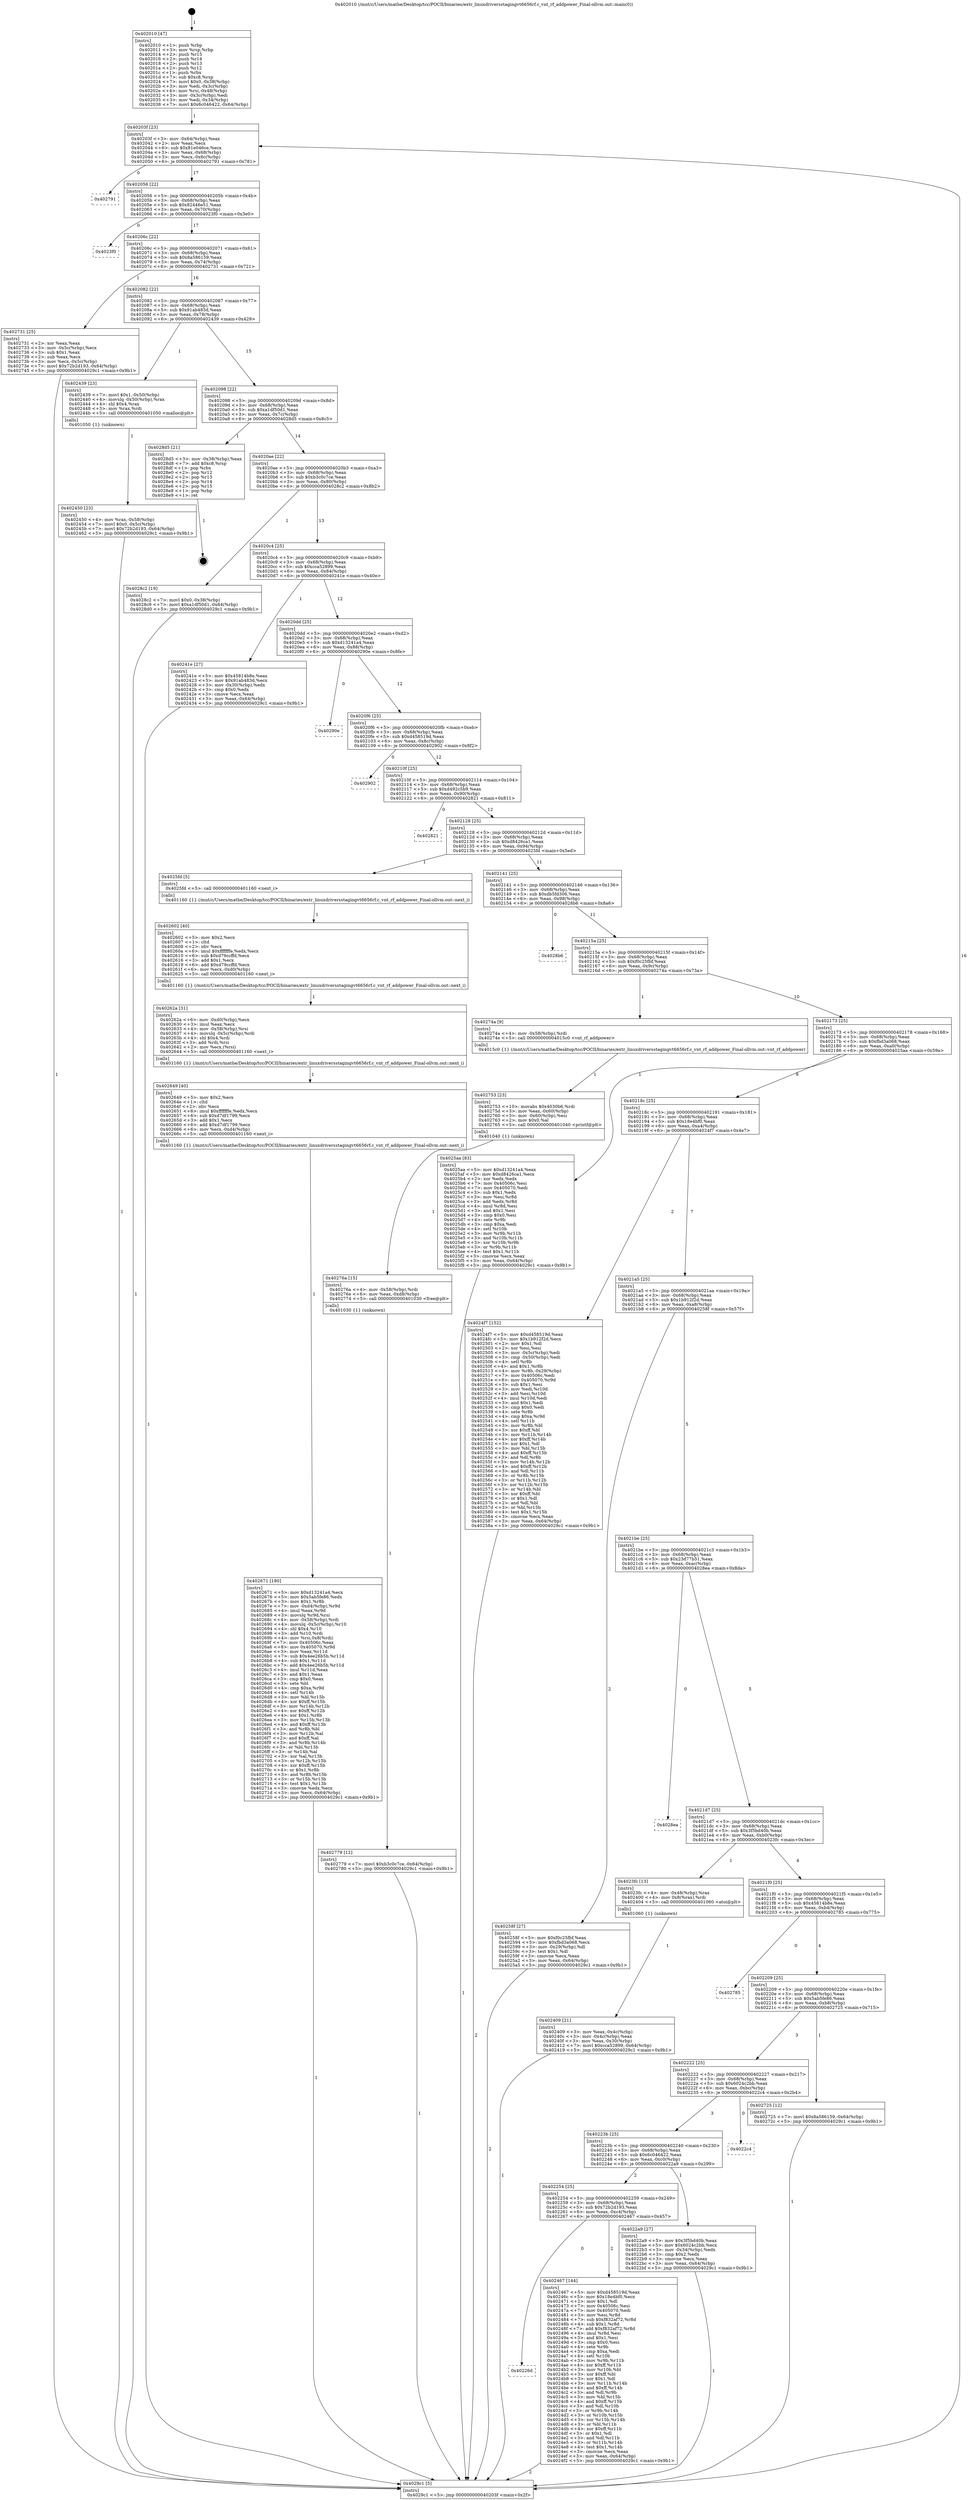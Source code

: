 digraph "0x402010" {
  label = "0x402010 (/mnt/c/Users/mathe/Desktop/tcc/POCII/binaries/extr_linuxdriversstagingvt6656rf.c_vnt_rf_addpower_Final-ollvm.out::main(0))"
  labelloc = "t"
  node[shape=record]

  Entry [label="",width=0.3,height=0.3,shape=circle,fillcolor=black,style=filled]
  "0x40203f" [label="{
     0x40203f [23]\l
     | [instrs]\l
     &nbsp;&nbsp;0x40203f \<+3\>: mov -0x64(%rbp),%eax\l
     &nbsp;&nbsp;0x402042 \<+2\>: mov %eax,%ecx\l
     &nbsp;&nbsp;0x402044 \<+6\>: sub $0x81e046ce,%ecx\l
     &nbsp;&nbsp;0x40204a \<+3\>: mov %eax,-0x68(%rbp)\l
     &nbsp;&nbsp;0x40204d \<+3\>: mov %ecx,-0x6c(%rbp)\l
     &nbsp;&nbsp;0x402050 \<+6\>: je 0000000000402791 \<main+0x781\>\l
  }"]
  "0x402791" [label="{
     0x402791\l
  }", style=dashed]
  "0x402056" [label="{
     0x402056 [22]\l
     | [instrs]\l
     &nbsp;&nbsp;0x402056 \<+5\>: jmp 000000000040205b \<main+0x4b\>\l
     &nbsp;&nbsp;0x40205b \<+3\>: mov -0x68(%rbp),%eax\l
     &nbsp;&nbsp;0x40205e \<+5\>: sub $0x82446e51,%eax\l
     &nbsp;&nbsp;0x402063 \<+3\>: mov %eax,-0x70(%rbp)\l
     &nbsp;&nbsp;0x402066 \<+6\>: je 00000000004023f0 \<main+0x3e0\>\l
  }"]
  Exit [label="",width=0.3,height=0.3,shape=circle,fillcolor=black,style=filled,peripheries=2]
  "0x4023f0" [label="{
     0x4023f0\l
  }", style=dashed]
  "0x40206c" [label="{
     0x40206c [22]\l
     | [instrs]\l
     &nbsp;&nbsp;0x40206c \<+5\>: jmp 0000000000402071 \<main+0x61\>\l
     &nbsp;&nbsp;0x402071 \<+3\>: mov -0x68(%rbp),%eax\l
     &nbsp;&nbsp;0x402074 \<+5\>: sub $0x8a586159,%eax\l
     &nbsp;&nbsp;0x402079 \<+3\>: mov %eax,-0x74(%rbp)\l
     &nbsp;&nbsp;0x40207c \<+6\>: je 0000000000402731 \<main+0x721\>\l
  }"]
  "0x402779" [label="{
     0x402779 [12]\l
     | [instrs]\l
     &nbsp;&nbsp;0x402779 \<+7\>: movl $0xb3c0c7ce,-0x64(%rbp)\l
     &nbsp;&nbsp;0x402780 \<+5\>: jmp 00000000004029c1 \<main+0x9b1\>\l
  }"]
  "0x402731" [label="{
     0x402731 [25]\l
     | [instrs]\l
     &nbsp;&nbsp;0x402731 \<+2\>: xor %eax,%eax\l
     &nbsp;&nbsp;0x402733 \<+3\>: mov -0x5c(%rbp),%ecx\l
     &nbsp;&nbsp;0x402736 \<+3\>: sub $0x1,%eax\l
     &nbsp;&nbsp;0x402739 \<+2\>: sub %eax,%ecx\l
     &nbsp;&nbsp;0x40273b \<+3\>: mov %ecx,-0x5c(%rbp)\l
     &nbsp;&nbsp;0x40273e \<+7\>: movl $0x72b2d193,-0x64(%rbp)\l
     &nbsp;&nbsp;0x402745 \<+5\>: jmp 00000000004029c1 \<main+0x9b1\>\l
  }"]
  "0x402082" [label="{
     0x402082 [22]\l
     | [instrs]\l
     &nbsp;&nbsp;0x402082 \<+5\>: jmp 0000000000402087 \<main+0x77\>\l
     &nbsp;&nbsp;0x402087 \<+3\>: mov -0x68(%rbp),%eax\l
     &nbsp;&nbsp;0x40208a \<+5\>: sub $0x91ab483d,%eax\l
     &nbsp;&nbsp;0x40208f \<+3\>: mov %eax,-0x78(%rbp)\l
     &nbsp;&nbsp;0x402092 \<+6\>: je 0000000000402439 \<main+0x429\>\l
  }"]
  "0x40276a" [label="{
     0x40276a [15]\l
     | [instrs]\l
     &nbsp;&nbsp;0x40276a \<+4\>: mov -0x58(%rbp),%rdi\l
     &nbsp;&nbsp;0x40276e \<+6\>: mov %eax,-0xd8(%rbp)\l
     &nbsp;&nbsp;0x402774 \<+5\>: call 0000000000401030 \<free@plt\>\l
     | [calls]\l
     &nbsp;&nbsp;0x401030 \{1\} (unknown)\l
  }"]
  "0x402439" [label="{
     0x402439 [23]\l
     | [instrs]\l
     &nbsp;&nbsp;0x402439 \<+7\>: movl $0x1,-0x50(%rbp)\l
     &nbsp;&nbsp;0x402440 \<+4\>: movslq -0x50(%rbp),%rax\l
     &nbsp;&nbsp;0x402444 \<+4\>: shl $0x4,%rax\l
     &nbsp;&nbsp;0x402448 \<+3\>: mov %rax,%rdi\l
     &nbsp;&nbsp;0x40244b \<+5\>: call 0000000000401050 \<malloc@plt\>\l
     | [calls]\l
     &nbsp;&nbsp;0x401050 \{1\} (unknown)\l
  }"]
  "0x402098" [label="{
     0x402098 [22]\l
     | [instrs]\l
     &nbsp;&nbsp;0x402098 \<+5\>: jmp 000000000040209d \<main+0x8d\>\l
     &nbsp;&nbsp;0x40209d \<+3\>: mov -0x68(%rbp),%eax\l
     &nbsp;&nbsp;0x4020a0 \<+5\>: sub $0xa1df50d1,%eax\l
     &nbsp;&nbsp;0x4020a5 \<+3\>: mov %eax,-0x7c(%rbp)\l
     &nbsp;&nbsp;0x4020a8 \<+6\>: je 00000000004028d5 \<main+0x8c5\>\l
  }"]
  "0x402753" [label="{
     0x402753 [23]\l
     | [instrs]\l
     &nbsp;&nbsp;0x402753 \<+10\>: movabs $0x4030b6,%rdi\l
     &nbsp;&nbsp;0x40275d \<+3\>: mov %eax,-0x60(%rbp)\l
     &nbsp;&nbsp;0x402760 \<+3\>: mov -0x60(%rbp),%esi\l
     &nbsp;&nbsp;0x402763 \<+2\>: mov $0x0,%al\l
     &nbsp;&nbsp;0x402765 \<+5\>: call 0000000000401040 \<printf@plt\>\l
     | [calls]\l
     &nbsp;&nbsp;0x401040 \{1\} (unknown)\l
  }"]
  "0x4028d5" [label="{
     0x4028d5 [21]\l
     | [instrs]\l
     &nbsp;&nbsp;0x4028d5 \<+3\>: mov -0x38(%rbp),%eax\l
     &nbsp;&nbsp;0x4028d8 \<+7\>: add $0xc8,%rsp\l
     &nbsp;&nbsp;0x4028df \<+1\>: pop %rbx\l
     &nbsp;&nbsp;0x4028e0 \<+2\>: pop %r12\l
     &nbsp;&nbsp;0x4028e2 \<+2\>: pop %r13\l
     &nbsp;&nbsp;0x4028e4 \<+2\>: pop %r14\l
     &nbsp;&nbsp;0x4028e6 \<+2\>: pop %r15\l
     &nbsp;&nbsp;0x4028e8 \<+1\>: pop %rbp\l
     &nbsp;&nbsp;0x4028e9 \<+1\>: ret\l
  }"]
  "0x4020ae" [label="{
     0x4020ae [22]\l
     | [instrs]\l
     &nbsp;&nbsp;0x4020ae \<+5\>: jmp 00000000004020b3 \<main+0xa3\>\l
     &nbsp;&nbsp;0x4020b3 \<+3\>: mov -0x68(%rbp),%eax\l
     &nbsp;&nbsp;0x4020b6 \<+5\>: sub $0xb3c0c7ce,%eax\l
     &nbsp;&nbsp;0x4020bb \<+3\>: mov %eax,-0x80(%rbp)\l
     &nbsp;&nbsp;0x4020be \<+6\>: je 00000000004028c2 \<main+0x8b2\>\l
  }"]
  "0x402671" [label="{
     0x402671 [180]\l
     | [instrs]\l
     &nbsp;&nbsp;0x402671 \<+5\>: mov $0xd13241a4,%ecx\l
     &nbsp;&nbsp;0x402676 \<+5\>: mov $0x5ab5fe86,%edx\l
     &nbsp;&nbsp;0x40267b \<+3\>: mov $0x1,%r8b\l
     &nbsp;&nbsp;0x40267e \<+7\>: mov -0xd4(%rbp),%r9d\l
     &nbsp;&nbsp;0x402685 \<+4\>: imul %eax,%r9d\l
     &nbsp;&nbsp;0x402689 \<+3\>: movslq %r9d,%rsi\l
     &nbsp;&nbsp;0x40268c \<+4\>: mov -0x58(%rbp),%rdi\l
     &nbsp;&nbsp;0x402690 \<+4\>: movslq -0x5c(%rbp),%r10\l
     &nbsp;&nbsp;0x402694 \<+4\>: shl $0x4,%r10\l
     &nbsp;&nbsp;0x402698 \<+3\>: add %r10,%rdi\l
     &nbsp;&nbsp;0x40269b \<+4\>: mov %rsi,0x8(%rdi)\l
     &nbsp;&nbsp;0x40269f \<+7\>: mov 0x40506c,%eax\l
     &nbsp;&nbsp;0x4026a6 \<+8\>: mov 0x405070,%r9d\l
     &nbsp;&nbsp;0x4026ae \<+3\>: mov %eax,%r11d\l
     &nbsp;&nbsp;0x4026b1 \<+7\>: sub $0x4ee26b5b,%r11d\l
     &nbsp;&nbsp;0x4026b8 \<+4\>: sub $0x1,%r11d\l
     &nbsp;&nbsp;0x4026bc \<+7\>: add $0x4ee26b5b,%r11d\l
     &nbsp;&nbsp;0x4026c3 \<+4\>: imul %r11d,%eax\l
     &nbsp;&nbsp;0x4026c7 \<+3\>: and $0x1,%eax\l
     &nbsp;&nbsp;0x4026ca \<+3\>: cmp $0x0,%eax\l
     &nbsp;&nbsp;0x4026cd \<+3\>: sete %bl\l
     &nbsp;&nbsp;0x4026d0 \<+4\>: cmp $0xa,%r9d\l
     &nbsp;&nbsp;0x4026d4 \<+4\>: setl %r14b\l
     &nbsp;&nbsp;0x4026d8 \<+3\>: mov %bl,%r15b\l
     &nbsp;&nbsp;0x4026db \<+4\>: xor $0xff,%r15b\l
     &nbsp;&nbsp;0x4026df \<+3\>: mov %r14b,%r12b\l
     &nbsp;&nbsp;0x4026e2 \<+4\>: xor $0xff,%r12b\l
     &nbsp;&nbsp;0x4026e6 \<+4\>: xor $0x1,%r8b\l
     &nbsp;&nbsp;0x4026ea \<+3\>: mov %r15b,%r13b\l
     &nbsp;&nbsp;0x4026ed \<+4\>: and $0xff,%r13b\l
     &nbsp;&nbsp;0x4026f1 \<+3\>: and %r8b,%bl\l
     &nbsp;&nbsp;0x4026f4 \<+3\>: mov %r12b,%al\l
     &nbsp;&nbsp;0x4026f7 \<+2\>: and $0xff,%al\l
     &nbsp;&nbsp;0x4026f9 \<+3\>: and %r8b,%r14b\l
     &nbsp;&nbsp;0x4026fc \<+3\>: or %bl,%r13b\l
     &nbsp;&nbsp;0x4026ff \<+3\>: or %r14b,%al\l
     &nbsp;&nbsp;0x402702 \<+3\>: xor %al,%r13b\l
     &nbsp;&nbsp;0x402705 \<+3\>: or %r12b,%r15b\l
     &nbsp;&nbsp;0x402708 \<+4\>: xor $0xff,%r15b\l
     &nbsp;&nbsp;0x40270c \<+4\>: or $0x1,%r8b\l
     &nbsp;&nbsp;0x402710 \<+3\>: and %r8b,%r15b\l
     &nbsp;&nbsp;0x402713 \<+3\>: or %r15b,%r13b\l
     &nbsp;&nbsp;0x402716 \<+4\>: test $0x1,%r13b\l
     &nbsp;&nbsp;0x40271a \<+3\>: cmovne %edx,%ecx\l
     &nbsp;&nbsp;0x40271d \<+3\>: mov %ecx,-0x64(%rbp)\l
     &nbsp;&nbsp;0x402720 \<+5\>: jmp 00000000004029c1 \<main+0x9b1\>\l
  }"]
  "0x4028c2" [label="{
     0x4028c2 [19]\l
     | [instrs]\l
     &nbsp;&nbsp;0x4028c2 \<+7\>: movl $0x0,-0x38(%rbp)\l
     &nbsp;&nbsp;0x4028c9 \<+7\>: movl $0xa1df50d1,-0x64(%rbp)\l
     &nbsp;&nbsp;0x4028d0 \<+5\>: jmp 00000000004029c1 \<main+0x9b1\>\l
  }"]
  "0x4020c4" [label="{
     0x4020c4 [25]\l
     | [instrs]\l
     &nbsp;&nbsp;0x4020c4 \<+5\>: jmp 00000000004020c9 \<main+0xb9\>\l
     &nbsp;&nbsp;0x4020c9 \<+3\>: mov -0x68(%rbp),%eax\l
     &nbsp;&nbsp;0x4020cc \<+5\>: sub $0xcca52899,%eax\l
     &nbsp;&nbsp;0x4020d1 \<+6\>: mov %eax,-0x84(%rbp)\l
     &nbsp;&nbsp;0x4020d7 \<+6\>: je 000000000040241e \<main+0x40e\>\l
  }"]
  "0x402649" [label="{
     0x402649 [40]\l
     | [instrs]\l
     &nbsp;&nbsp;0x402649 \<+5\>: mov $0x2,%ecx\l
     &nbsp;&nbsp;0x40264e \<+1\>: cltd\l
     &nbsp;&nbsp;0x40264f \<+2\>: idiv %ecx\l
     &nbsp;&nbsp;0x402651 \<+6\>: imul $0xfffffffe,%edx,%ecx\l
     &nbsp;&nbsp;0x402657 \<+6\>: sub $0xd7df1799,%ecx\l
     &nbsp;&nbsp;0x40265d \<+3\>: add $0x1,%ecx\l
     &nbsp;&nbsp;0x402660 \<+6\>: add $0xd7df1799,%ecx\l
     &nbsp;&nbsp;0x402666 \<+6\>: mov %ecx,-0xd4(%rbp)\l
     &nbsp;&nbsp;0x40266c \<+5\>: call 0000000000401160 \<next_i\>\l
     | [calls]\l
     &nbsp;&nbsp;0x401160 \{1\} (/mnt/c/Users/mathe/Desktop/tcc/POCII/binaries/extr_linuxdriversstagingvt6656rf.c_vnt_rf_addpower_Final-ollvm.out::next_i)\l
  }"]
  "0x40241e" [label="{
     0x40241e [27]\l
     | [instrs]\l
     &nbsp;&nbsp;0x40241e \<+5\>: mov $0x45814b8e,%eax\l
     &nbsp;&nbsp;0x402423 \<+5\>: mov $0x91ab483d,%ecx\l
     &nbsp;&nbsp;0x402428 \<+3\>: mov -0x30(%rbp),%edx\l
     &nbsp;&nbsp;0x40242b \<+3\>: cmp $0x0,%edx\l
     &nbsp;&nbsp;0x40242e \<+3\>: cmove %ecx,%eax\l
     &nbsp;&nbsp;0x402431 \<+3\>: mov %eax,-0x64(%rbp)\l
     &nbsp;&nbsp;0x402434 \<+5\>: jmp 00000000004029c1 \<main+0x9b1\>\l
  }"]
  "0x4020dd" [label="{
     0x4020dd [25]\l
     | [instrs]\l
     &nbsp;&nbsp;0x4020dd \<+5\>: jmp 00000000004020e2 \<main+0xd2\>\l
     &nbsp;&nbsp;0x4020e2 \<+3\>: mov -0x68(%rbp),%eax\l
     &nbsp;&nbsp;0x4020e5 \<+5\>: sub $0xd13241a4,%eax\l
     &nbsp;&nbsp;0x4020ea \<+6\>: mov %eax,-0x88(%rbp)\l
     &nbsp;&nbsp;0x4020f0 \<+6\>: je 000000000040290e \<main+0x8fe\>\l
  }"]
  "0x40262a" [label="{
     0x40262a [31]\l
     | [instrs]\l
     &nbsp;&nbsp;0x40262a \<+6\>: mov -0xd0(%rbp),%ecx\l
     &nbsp;&nbsp;0x402630 \<+3\>: imul %eax,%ecx\l
     &nbsp;&nbsp;0x402633 \<+4\>: mov -0x58(%rbp),%rsi\l
     &nbsp;&nbsp;0x402637 \<+4\>: movslq -0x5c(%rbp),%rdi\l
     &nbsp;&nbsp;0x40263b \<+4\>: shl $0x4,%rdi\l
     &nbsp;&nbsp;0x40263f \<+3\>: add %rdi,%rsi\l
     &nbsp;&nbsp;0x402642 \<+2\>: mov %ecx,(%rsi)\l
     &nbsp;&nbsp;0x402644 \<+5\>: call 0000000000401160 \<next_i\>\l
     | [calls]\l
     &nbsp;&nbsp;0x401160 \{1\} (/mnt/c/Users/mathe/Desktop/tcc/POCII/binaries/extr_linuxdriversstagingvt6656rf.c_vnt_rf_addpower_Final-ollvm.out::next_i)\l
  }"]
  "0x40290e" [label="{
     0x40290e\l
  }", style=dashed]
  "0x4020f6" [label="{
     0x4020f6 [25]\l
     | [instrs]\l
     &nbsp;&nbsp;0x4020f6 \<+5\>: jmp 00000000004020fb \<main+0xeb\>\l
     &nbsp;&nbsp;0x4020fb \<+3\>: mov -0x68(%rbp),%eax\l
     &nbsp;&nbsp;0x4020fe \<+5\>: sub $0xd458519d,%eax\l
     &nbsp;&nbsp;0x402103 \<+6\>: mov %eax,-0x8c(%rbp)\l
     &nbsp;&nbsp;0x402109 \<+6\>: je 0000000000402902 \<main+0x8f2\>\l
  }"]
  "0x402602" [label="{
     0x402602 [40]\l
     | [instrs]\l
     &nbsp;&nbsp;0x402602 \<+5\>: mov $0x2,%ecx\l
     &nbsp;&nbsp;0x402607 \<+1\>: cltd\l
     &nbsp;&nbsp;0x402608 \<+2\>: idiv %ecx\l
     &nbsp;&nbsp;0x40260a \<+6\>: imul $0xfffffffe,%edx,%ecx\l
     &nbsp;&nbsp;0x402610 \<+6\>: sub $0xd79ccffd,%ecx\l
     &nbsp;&nbsp;0x402616 \<+3\>: add $0x1,%ecx\l
     &nbsp;&nbsp;0x402619 \<+6\>: add $0xd79ccffd,%ecx\l
     &nbsp;&nbsp;0x40261f \<+6\>: mov %ecx,-0xd0(%rbp)\l
     &nbsp;&nbsp;0x402625 \<+5\>: call 0000000000401160 \<next_i\>\l
     | [calls]\l
     &nbsp;&nbsp;0x401160 \{1\} (/mnt/c/Users/mathe/Desktop/tcc/POCII/binaries/extr_linuxdriversstagingvt6656rf.c_vnt_rf_addpower_Final-ollvm.out::next_i)\l
  }"]
  "0x402902" [label="{
     0x402902\l
  }", style=dashed]
  "0x40210f" [label="{
     0x40210f [25]\l
     | [instrs]\l
     &nbsp;&nbsp;0x40210f \<+5\>: jmp 0000000000402114 \<main+0x104\>\l
     &nbsp;&nbsp;0x402114 \<+3\>: mov -0x68(%rbp),%eax\l
     &nbsp;&nbsp;0x402117 \<+5\>: sub $0xd492c5b9,%eax\l
     &nbsp;&nbsp;0x40211c \<+6\>: mov %eax,-0x90(%rbp)\l
     &nbsp;&nbsp;0x402122 \<+6\>: je 0000000000402821 \<main+0x811\>\l
  }"]
  "0x40226d" [label="{
     0x40226d\l
  }", style=dashed]
  "0x402821" [label="{
     0x402821\l
  }", style=dashed]
  "0x402128" [label="{
     0x402128 [25]\l
     | [instrs]\l
     &nbsp;&nbsp;0x402128 \<+5\>: jmp 000000000040212d \<main+0x11d\>\l
     &nbsp;&nbsp;0x40212d \<+3\>: mov -0x68(%rbp),%eax\l
     &nbsp;&nbsp;0x402130 \<+5\>: sub $0xd8426ca1,%eax\l
     &nbsp;&nbsp;0x402135 \<+6\>: mov %eax,-0x94(%rbp)\l
     &nbsp;&nbsp;0x40213b \<+6\>: je 00000000004025fd \<main+0x5ed\>\l
  }"]
  "0x402467" [label="{
     0x402467 [144]\l
     | [instrs]\l
     &nbsp;&nbsp;0x402467 \<+5\>: mov $0xd458519d,%eax\l
     &nbsp;&nbsp;0x40246c \<+5\>: mov $0x18e4bf0,%ecx\l
     &nbsp;&nbsp;0x402471 \<+2\>: mov $0x1,%dl\l
     &nbsp;&nbsp;0x402473 \<+7\>: mov 0x40506c,%esi\l
     &nbsp;&nbsp;0x40247a \<+7\>: mov 0x405070,%edi\l
     &nbsp;&nbsp;0x402481 \<+3\>: mov %esi,%r8d\l
     &nbsp;&nbsp;0x402484 \<+7\>: sub $0xf832af72,%r8d\l
     &nbsp;&nbsp;0x40248b \<+4\>: sub $0x1,%r8d\l
     &nbsp;&nbsp;0x40248f \<+7\>: add $0xf832af72,%r8d\l
     &nbsp;&nbsp;0x402496 \<+4\>: imul %r8d,%esi\l
     &nbsp;&nbsp;0x40249a \<+3\>: and $0x1,%esi\l
     &nbsp;&nbsp;0x40249d \<+3\>: cmp $0x0,%esi\l
     &nbsp;&nbsp;0x4024a0 \<+4\>: sete %r9b\l
     &nbsp;&nbsp;0x4024a4 \<+3\>: cmp $0xa,%edi\l
     &nbsp;&nbsp;0x4024a7 \<+4\>: setl %r10b\l
     &nbsp;&nbsp;0x4024ab \<+3\>: mov %r9b,%r11b\l
     &nbsp;&nbsp;0x4024ae \<+4\>: xor $0xff,%r11b\l
     &nbsp;&nbsp;0x4024b2 \<+3\>: mov %r10b,%bl\l
     &nbsp;&nbsp;0x4024b5 \<+3\>: xor $0xff,%bl\l
     &nbsp;&nbsp;0x4024b8 \<+3\>: xor $0x1,%dl\l
     &nbsp;&nbsp;0x4024bb \<+3\>: mov %r11b,%r14b\l
     &nbsp;&nbsp;0x4024be \<+4\>: and $0xff,%r14b\l
     &nbsp;&nbsp;0x4024c2 \<+3\>: and %dl,%r9b\l
     &nbsp;&nbsp;0x4024c5 \<+3\>: mov %bl,%r15b\l
     &nbsp;&nbsp;0x4024c8 \<+4\>: and $0xff,%r15b\l
     &nbsp;&nbsp;0x4024cc \<+3\>: and %dl,%r10b\l
     &nbsp;&nbsp;0x4024cf \<+3\>: or %r9b,%r14b\l
     &nbsp;&nbsp;0x4024d2 \<+3\>: or %r10b,%r15b\l
     &nbsp;&nbsp;0x4024d5 \<+3\>: xor %r15b,%r14b\l
     &nbsp;&nbsp;0x4024d8 \<+3\>: or %bl,%r11b\l
     &nbsp;&nbsp;0x4024db \<+4\>: xor $0xff,%r11b\l
     &nbsp;&nbsp;0x4024df \<+3\>: or $0x1,%dl\l
     &nbsp;&nbsp;0x4024e2 \<+3\>: and %dl,%r11b\l
     &nbsp;&nbsp;0x4024e5 \<+3\>: or %r11b,%r14b\l
     &nbsp;&nbsp;0x4024e8 \<+4\>: test $0x1,%r14b\l
     &nbsp;&nbsp;0x4024ec \<+3\>: cmovne %ecx,%eax\l
     &nbsp;&nbsp;0x4024ef \<+3\>: mov %eax,-0x64(%rbp)\l
     &nbsp;&nbsp;0x4024f2 \<+5\>: jmp 00000000004029c1 \<main+0x9b1\>\l
  }"]
  "0x4025fd" [label="{
     0x4025fd [5]\l
     | [instrs]\l
     &nbsp;&nbsp;0x4025fd \<+5\>: call 0000000000401160 \<next_i\>\l
     | [calls]\l
     &nbsp;&nbsp;0x401160 \{1\} (/mnt/c/Users/mathe/Desktop/tcc/POCII/binaries/extr_linuxdriversstagingvt6656rf.c_vnt_rf_addpower_Final-ollvm.out::next_i)\l
  }"]
  "0x402141" [label="{
     0x402141 [25]\l
     | [instrs]\l
     &nbsp;&nbsp;0x402141 \<+5\>: jmp 0000000000402146 \<main+0x136\>\l
     &nbsp;&nbsp;0x402146 \<+3\>: mov -0x68(%rbp),%eax\l
     &nbsp;&nbsp;0x402149 \<+5\>: sub $0xdb5fd306,%eax\l
     &nbsp;&nbsp;0x40214e \<+6\>: mov %eax,-0x98(%rbp)\l
     &nbsp;&nbsp;0x402154 \<+6\>: je 00000000004028b6 \<main+0x8a6\>\l
  }"]
  "0x402450" [label="{
     0x402450 [23]\l
     | [instrs]\l
     &nbsp;&nbsp;0x402450 \<+4\>: mov %rax,-0x58(%rbp)\l
     &nbsp;&nbsp;0x402454 \<+7\>: movl $0x0,-0x5c(%rbp)\l
     &nbsp;&nbsp;0x40245b \<+7\>: movl $0x72b2d193,-0x64(%rbp)\l
     &nbsp;&nbsp;0x402462 \<+5\>: jmp 00000000004029c1 \<main+0x9b1\>\l
  }"]
  "0x4028b6" [label="{
     0x4028b6\l
  }", style=dashed]
  "0x40215a" [label="{
     0x40215a [25]\l
     | [instrs]\l
     &nbsp;&nbsp;0x40215a \<+5\>: jmp 000000000040215f \<main+0x14f\>\l
     &nbsp;&nbsp;0x40215f \<+3\>: mov -0x68(%rbp),%eax\l
     &nbsp;&nbsp;0x402162 \<+5\>: sub $0xf0c25fbf,%eax\l
     &nbsp;&nbsp;0x402167 \<+6\>: mov %eax,-0x9c(%rbp)\l
     &nbsp;&nbsp;0x40216d \<+6\>: je 000000000040274a \<main+0x73a\>\l
  }"]
  "0x402409" [label="{
     0x402409 [21]\l
     | [instrs]\l
     &nbsp;&nbsp;0x402409 \<+3\>: mov %eax,-0x4c(%rbp)\l
     &nbsp;&nbsp;0x40240c \<+3\>: mov -0x4c(%rbp),%eax\l
     &nbsp;&nbsp;0x40240f \<+3\>: mov %eax,-0x30(%rbp)\l
     &nbsp;&nbsp;0x402412 \<+7\>: movl $0xcca52899,-0x64(%rbp)\l
     &nbsp;&nbsp;0x402419 \<+5\>: jmp 00000000004029c1 \<main+0x9b1\>\l
  }"]
  "0x40274a" [label="{
     0x40274a [9]\l
     | [instrs]\l
     &nbsp;&nbsp;0x40274a \<+4\>: mov -0x58(%rbp),%rdi\l
     &nbsp;&nbsp;0x40274e \<+5\>: call 00000000004015c0 \<vnt_rf_addpower\>\l
     | [calls]\l
     &nbsp;&nbsp;0x4015c0 \{1\} (/mnt/c/Users/mathe/Desktop/tcc/POCII/binaries/extr_linuxdriversstagingvt6656rf.c_vnt_rf_addpower_Final-ollvm.out::vnt_rf_addpower)\l
  }"]
  "0x402173" [label="{
     0x402173 [25]\l
     | [instrs]\l
     &nbsp;&nbsp;0x402173 \<+5\>: jmp 0000000000402178 \<main+0x168\>\l
     &nbsp;&nbsp;0x402178 \<+3\>: mov -0x68(%rbp),%eax\l
     &nbsp;&nbsp;0x40217b \<+5\>: sub $0xfbd3a068,%eax\l
     &nbsp;&nbsp;0x402180 \<+6\>: mov %eax,-0xa0(%rbp)\l
     &nbsp;&nbsp;0x402186 \<+6\>: je 00000000004025aa \<main+0x59a\>\l
  }"]
  "0x402010" [label="{
     0x402010 [47]\l
     | [instrs]\l
     &nbsp;&nbsp;0x402010 \<+1\>: push %rbp\l
     &nbsp;&nbsp;0x402011 \<+3\>: mov %rsp,%rbp\l
     &nbsp;&nbsp;0x402014 \<+2\>: push %r15\l
     &nbsp;&nbsp;0x402016 \<+2\>: push %r14\l
     &nbsp;&nbsp;0x402018 \<+2\>: push %r13\l
     &nbsp;&nbsp;0x40201a \<+2\>: push %r12\l
     &nbsp;&nbsp;0x40201c \<+1\>: push %rbx\l
     &nbsp;&nbsp;0x40201d \<+7\>: sub $0xc8,%rsp\l
     &nbsp;&nbsp;0x402024 \<+7\>: movl $0x0,-0x38(%rbp)\l
     &nbsp;&nbsp;0x40202b \<+3\>: mov %edi,-0x3c(%rbp)\l
     &nbsp;&nbsp;0x40202e \<+4\>: mov %rsi,-0x48(%rbp)\l
     &nbsp;&nbsp;0x402032 \<+3\>: mov -0x3c(%rbp),%edi\l
     &nbsp;&nbsp;0x402035 \<+3\>: mov %edi,-0x34(%rbp)\l
     &nbsp;&nbsp;0x402038 \<+7\>: movl $0x6c046422,-0x64(%rbp)\l
  }"]
  "0x4025aa" [label="{
     0x4025aa [83]\l
     | [instrs]\l
     &nbsp;&nbsp;0x4025aa \<+5\>: mov $0xd13241a4,%eax\l
     &nbsp;&nbsp;0x4025af \<+5\>: mov $0xd8426ca1,%ecx\l
     &nbsp;&nbsp;0x4025b4 \<+2\>: xor %edx,%edx\l
     &nbsp;&nbsp;0x4025b6 \<+7\>: mov 0x40506c,%esi\l
     &nbsp;&nbsp;0x4025bd \<+7\>: mov 0x405070,%edi\l
     &nbsp;&nbsp;0x4025c4 \<+3\>: sub $0x1,%edx\l
     &nbsp;&nbsp;0x4025c7 \<+3\>: mov %esi,%r8d\l
     &nbsp;&nbsp;0x4025ca \<+3\>: add %edx,%r8d\l
     &nbsp;&nbsp;0x4025cd \<+4\>: imul %r8d,%esi\l
     &nbsp;&nbsp;0x4025d1 \<+3\>: and $0x1,%esi\l
     &nbsp;&nbsp;0x4025d4 \<+3\>: cmp $0x0,%esi\l
     &nbsp;&nbsp;0x4025d7 \<+4\>: sete %r9b\l
     &nbsp;&nbsp;0x4025db \<+3\>: cmp $0xa,%edi\l
     &nbsp;&nbsp;0x4025de \<+4\>: setl %r10b\l
     &nbsp;&nbsp;0x4025e2 \<+3\>: mov %r9b,%r11b\l
     &nbsp;&nbsp;0x4025e5 \<+3\>: and %r10b,%r11b\l
     &nbsp;&nbsp;0x4025e8 \<+3\>: xor %r10b,%r9b\l
     &nbsp;&nbsp;0x4025eb \<+3\>: or %r9b,%r11b\l
     &nbsp;&nbsp;0x4025ee \<+4\>: test $0x1,%r11b\l
     &nbsp;&nbsp;0x4025f2 \<+3\>: cmovne %ecx,%eax\l
     &nbsp;&nbsp;0x4025f5 \<+3\>: mov %eax,-0x64(%rbp)\l
     &nbsp;&nbsp;0x4025f8 \<+5\>: jmp 00000000004029c1 \<main+0x9b1\>\l
  }"]
  "0x40218c" [label="{
     0x40218c [25]\l
     | [instrs]\l
     &nbsp;&nbsp;0x40218c \<+5\>: jmp 0000000000402191 \<main+0x181\>\l
     &nbsp;&nbsp;0x402191 \<+3\>: mov -0x68(%rbp),%eax\l
     &nbsp;&nbsp;0x402194 \<+5\>: sub $0x18e4bf0,%eax\l
     &nbsp;&nbsp;0x402199 \<+6\>: mov %eax,-0xa4(%rbp)\l
     &nbsp;&nbsp;0x40219f \<+6\>: je 00000000004024f7 \<main+0x4e7\>\l
  }"]
  "0x4029c1" [label="{
     0x4029c1 [5]\l
     | [instrs]\l
     &nbsp;&nbsp;0x4029c1 \<+5\>: jmp 000000000040203f \<main+0x2f\>\l
  }"]
  "0x4024f7" [label="{
     0x4024f7 [152]\l
     | [instrs]\l
     &nbsp;&nbsp;0x4024f7 \<+5\>: mov $0xd458519d,%eax\l
     &nbsp;&nbsp;0x4024fc \<+5\>: mov $0x1b912f2d,%ecx\l
     &nbsp;&nbsp;0x402501 \<+2\>: mov $0x1,%dl\l
     &nbsp;&nbsp;0x402503 \<+2\>: xor %esi,%esi\l
     &nbsp;&nbsp;0x402505 \<+3\>: mov -0x5c(%rbp),%edi\l
     &nbsp;&nbsp;0x402508 \<+3\>: cmp -0x50(%rbp),%edi\l
     &nbsp;&nbsp;0x40250b \<+4\>: setl %r8b\l
     &nbsp;&nbsp;0x40250f \<+4\>: and $0x1,%r8b\l
     &nbsp;&nbsp;0x402513 \<+4\>: mov %r8b,-0x29(%rbp)\l
     &nbsp;&nbsp;0x402517 \<+7\>: mov 0x40506c,%edi\l
     &nbsp;&nbsp;0x40251e \<+8\>: mov 0x405070,%r9d\l
     &nbsp;&nbsp;0x402526 \<+3\>: sub $0x1,%esi\l
     &nbsp;&nbsp;0x402529 \<+3\>: mov %edi,%r10d\l
     &nbsp;&nbsp;0x40252c \<+3\>: add %esi,%r10d\l
     &nbsp;&nbsp;0x40252f \<+4\>: imul %r10d,%edi\l
     &nbsp;&nbsp;0x402533 \<+3\>: and $0x1,%edi\l
     &nbsp;&nbsp;0x402536 \<+3\>: cmp $0x0,%edi\l
     &nbsp;&nbsp;0x402539 \<+4\>: sete %r8b\l
     &nbsp;&nbsp;0x40253d \<+4\>: cmp $0xa,%r9d\l
     &nbsp;&nbsp;0x402541 \<+4\>: setl %r11b\l
     &nbsp;&nbsp;0x402545 \<+3\>: mov %r8b,%bl\l
     &nbsp;&nbsp;0x402548 \<+3\>: xor $0xff,%bl\l
     &nbsp;&nbsp;0x40254b \<+3\>: mov %r11b,%r14b\l
     &nbsp;&nbsp;0x40254e \<+4\>: xor $0xff,%r14b\l
     &nbsp;&nbsp;0x402552 \<+3\>: xor $0x1,%dl\l
     &nbsp;&nbsp;0x402555 \<+3\>: mov %bl,%r15b\l
     &nbsp;&nbsp;0x402558 \<+4\>: and $0xff,%r15b\l
     &nbsp;&nbsp;0x40255c \<+3\>: and %dl,%r8b\l
     &nbsp;&nbsp;0x40255f \<+3\>: mov %r14b,%r12b\l
     &nbsp;&nbsp;0x402562 \<+4\>: and $0xff,%r12b\l
     &nbsp;&nbsp;0x402566 \<+3\>: and %dl,%r11b\l
     &nbsp;&nbsp;0x402569 \<+3\>: or %r8b,%r15b\l
     &nbsp;&nbsp;0x40256c \<+3\>: or %r11b,%r12b\l
     &nbsp;&nbsp;0x40256f \<+3\>: xor %r12b,%r15b\l
     &nbsp;&nbsp;0x402572 \<+3\>: or %r14b,%bl\l
     &nbsp;&nbsp;0x402575 \<+3\>: xor $0xff,%bl\l
     &nbsp;&nbsp;0x402578 \<+3\>: or $0x1,%dl\l
     &nbsp;&nbsp;0x40257b \<+2\>: and %dl,%bl\l
     &nbsp;&nbsp;0x40257d \<+3\>: or %bl,%r15b\l
     &nbsp;&nbsp;0x402580 \<+4\>: test $0x1,%r15b\l
     &nbsp;&nbsp;0x402584 \<+3\>: cmovne %ecx,%eax\l
     &nbsp;&nbsp;0x402587 \<+3\>: mov %eax,-0x64(%rbp)\l
     &nbsp;&nbsp;0x40258a \<+5\>: jmp 00000000004029c1 \<main+0x9b1\>\l
  }"]
  "0x4021a5" [label="{
     0x4021a5 [25]\l
     | [instrs]\l
     &nbsp;&nbsp;0x4021a5 \<+5\>: jmp 00000000004021aa \<main+0x19a\>\l
     &nbsp;&nbsp;0x4021aa \<+3\>: mov -0x68(%rbp),%eax\l
     &nbsp;&nbsp;0x4021ad \<+5\>: sub $0x1b912f2d,%eax\l
     &nbsp;&nbsp;0x4021b2 \<+6\>: mov %eax,-0xa8(%rbp)\l
     &nbsp;&nbsp;0x4021b8 \<+6\>: je 000000000040258f \<main+0x57f\>\l
  }"]
  "0x402254" [label="{
     0x402254 [25]\l
     | [instrs]\l
     &nbsp;&nbsp;0x402254 \<+5\>: jmp 0000000000402259 \<main+0x249\>\l
     &nbsp;&nbsp;0x402259 \<+3\>: mov -0x68(%rbp),%eax\l
     &nbsp;&nbsp;0x40225c \<+5\>: sub $0x72b2d193,%eax\l
     &nbsp;&nbsp;0x402261 \<+6\>: mov %eax,-0xc4(%rbp)\l
     &nbsp;&nbsp;0x402267 \<+6\>: je 0000000000402467 \<main+0x457\>\l
  }"]
  "0x40258f" [label="{
     0x40258f [27]\l
     | [instrs]\l
     &nbsp;&nbsp;0x40258f \<+5\>: mov $0xf0c25fbf,%eax\l
     &nbsp;&nbsp;0x402594 \<+5\>: mov $0xfbd3a068,%ecx\l
     &nbsp;&nbsp;0x402599 \<+3\>: mov -0x29(%rbp),%dl\l
     &nbsp;&nbsp;0x40259c \<+3\>: test $0x1,%dl\l
     &nbsp;&nbsp;0x40259f \<+3\>: cmovne %ecx,%eax\l
     &nbsp;&nbsp;0x4025a2 \<+3\>: mov %eax,-0x64(%rbp)\l
     &nbsp;&nbsp;0x4025a5 \<+5\>: jmp 00000000004029c1 \<main+0x9b1\>\l
  }"]
  "0x4021be" [label="{
     0x4021be [25]\l
     | [instrs]\l
     &nbsp;&nbsp;0x4021be \<+5\>: jmp 00000000004021c3 \<main+0x1b3\>\l
     &nbsp;&nbsp;0x4021c3 \<+3\>: mov -0x68(%rbp),%eax\l
     &nbsp;&nbsp;0x4021c6 \<+5\>: sub $0x23d77b51,%eax\l
     &nbsp;&nbsp;0x4021cb \<+6\>: mov %eax,-0xac(%rbp)\l
     &nbsp;&nbsp;0x4021d1 \<+6\>: je 00000000004028ea \<main+0x8da\>\l
  }"]
  "0x4022a9" [label="{
     0x4022a9 [27]\l
     | [instrs]\l
     &nbsp;&nbsp;0x4022a9 \<+5\>: mov $0x3f5bd40b,%eax\l
     &nbsp;&nbsp;0x4022ae \<+5\>: mov $0x6024c2bb,%ecx\l
     &nbsp;&nbsp;0x4022b3 \<+3\>: mov -0x34(%rbp),%edx\l
     &nbsp;&nbsp;0x4022b6 \<+3\>: cmp $0x2,%edx\l
     &nbsp;&nbsp;0x4022b9 \<+3\>: cmovne %ecx,%eax\l
     &nbsp;&nbsp;0x4022bc \<+3\>: mov %eax,-0x64(%rbp)\l
     &nbsp;&nbsp;0x4022bf \<+5\>: jmp 00000000004029c1 \<main+0x9b1\>\l
  }"]
  "0x4028ea" [label="{
     0x4028ea\l
  }", style=dashed]
  "0x4021d7" [label="{
     0x4021d7 [25]\l
     | [instrs]\l
     &nbsp;&nbsp;0x4021d7 \<+5\>: jmp 00000000004021dc \<main+0x1cc\>\l
     &nbsp;&nbsp;0x4021dc \<+3\>: mov -0x68(%rbp),%eax\l
     &nbsp;&nbsp;0x4021df \<+5\>: sub $0x3f5bd40b,%eax\l
     &nbsp;&nbsp;0x4021e4 \<+6\>: mov %eax,-0xb0(%rbp)\l
     &nbsp;&nbsp;0x4021ea \<+6\>: je 00000000004023fc \<main+0x3ec\>\l
  }"]
  "0x40223b" [label="{
     0x40223b [25]\l
     | [instrs]\l
     &nbsp;&nbsp;0x40223b \<+5\>: jmp 0000000000402240 \<main+0x230\>\l
     &nbsp;&nbsp;0x402240 \<+3\>: mov -0x68(%rbp),%eax\l
     &nbsp;&nbsp;0x402243 \<+5\>: sub $0x6c046422,%eax\l
     &nbsp;&nbsp;0x402248 \<+6\>: mov %eax,-0xc0(%rbp)\l
     &nbsp;&nbsp;0x40224e \<+6\>: je 00000000004022a9 \<main+0x299\>\l
  }"]
  "0x4023fc" [label="{
     0x4023fc [13]\l
     | [instrs]\l
     &nbsp;&nbsp;0x4023fc \<+4\>: mov -0x48(%rbp),%rax\l
     &nbsp;&nbsp;0x402400 \<+4\>: mov 0x8(%rax),%rdi\l
     &nbsp;&nbsp;0x402404 \<+5\>: call 0000000000401060 \<atoi@plt\>\l
     | [calls]\l
     &nbsp;&nbsp;0x401060 \{1\} (unknown)\l
  }"]
  "0x4021f0" [label="{
     0x4021f0 [25]\l
     | [instrs]\l
     &nbsp;&nbsp;0x4021f0 \<+5\>: jmp 00000000004021f5 \<main+0x1e5\>\l
     &nbsp;&nbsp;0x4021f5 \<+3\>: mov -0x68(%rbp),%eax\l
     &nbsp;&nbsp;0x4021f8 \<+5\>: sub $0x45814b8e,%eax\l
     &nbsp;&nbsp;0x4021fd \<+6\>: mov %eax,-0xb4(%rbp)\l
     &nbsp;&nbsp;0x402203 \<+6\>: je 0000000000402785 \<main+0x775\>\l
  }"]
  "0x4022c4" [label="{
     0x4022c4\l
  }", style=dashed]
  "0x402785" [label="{
     0x402785\l
  }", style=dashed]
  "0x402209" [label="{
     0x402209 [25]\l
     | [instrs]\l
     &nbsp;&nbsp;0x402209 \<+5\>: jmp 000000000040220e \<main+0x1fe\>\l
     &nbsp;&nbsp;0x40220e \<+3\>: mov -0x68(%rbp),%eax\l
     &nbsp;&nbsp;0x402211 \<+5\>: sub $0x5ab5fe86,%eax\l
     &nbsp;&nbsp;0x402216 \<+6\>: mov %eax,-0xb8(%rbp)\l
     &nbsp;&nbsp;0x40221c \<+6\>: je 0000000000402725 \<main+0x715\>\l
  }"]
  "0x402222" [label="{
     0x402222 [25]\l
     | [instrs]\l
     &nbsp;&nbsp;0x402222 \<+5\>: jmp 0000000000402227 \<main+0x217\>\l
     &nbsp;&nbsp;0x402227 \<+3\>: mov -0x68(%rbp),%eax\l
     &nbsp;&nbsp;0x40222a \<+5\>: sub $0x6024c2bb,%eax\l
     &nbsp;&nbsp;0x40222f \<+6\>: mov %eax,-0xbc(%rbp)\l
     &nbsp;&nbsp;0x402235 \<+6\>: je 00000000004022c4 \<main+0x2b4\>\l
  }"]
  "0x402725" [label="{
     0x402725 [12]\l
     | [instrs]\l
     &nbsp;&nbsp;0x402725 \<+7\>: movl $0x8a586159,-0x64(%rbp)\l
     &nbsp;&nbsp;0x40272c \<+5\>: jmp 00000000004029c1 \<main+0x9b1\>\l
  }"]
  Entry -> "0x402010" [label=" 1"]
  "0x40203f" -> "0x402791" [label=" 0"]
  "0x40203f" -> "0x402056" [label=" 17"]
  "0x4028d5" -> Exit [label=" 1"]
  "0x402056" -> "0x4023f0" [label=" 0"]
  "0x402056" -> "0x40206c" [label=" 17"]
  "0x4028c2" -> "0x4029c1" [label=" 1"]
  "0x40206c" -> "0x402731" [label=" 1"]
  "0x40206c" -> "0x402082" [label=" 16"]
  "0x402779" -> "0x4029c1" [label=" 1"]
  "0x402082" -> "0x402439" [label=" 1"]
  "0x402082" -> "0x402098" [label=" 15"]
  "0x40276a" -> "0x402779" [label=" 1"]
  "0x402098" -> "0x4028d5" [label=" 1"]
  "0x402098" -> "0x4020ae" [label=" 14"]
  "0x402753" -> "0x40276a" [label=" 1"]
  "0x4020ae" -> "0x4028c2" [label=" 1"]
  "0x4020ae" -> "0x4020c4" [label=" 13"]
  "0x40274a" -> "0x402753" [label=" 1"]
  "0x4020c4" -> "0x40241e" [label=" 1"]
  "0x4020c4" -> "0x4020dd" [label=" 12"]
  "0x402731" -> "0x4029c1" [label=" 1"]
  "0x4020dd" -> "0x40290e" [label=" 0"]
  "0x4020dd" -> "0x4020f6" [label=" 12"]
  "0x402725" -> "0x4029c1" [label=" 1"]
  "0x4020f6" -> "0x402902" [label=" 0"]
  "0x4020f6" -> "0x40210f" [label=" 12"]
  "0x402671" -> "0x4029c1" [label=" 1"]
  "0x40210f" -> "0x402821" [label=" 0"]
  "0x40210f" -> "0x402128" [label=" 12"]
  "0x402649" -> "0x402671" [label=" 1"]
  "0x402128" -> "0x4025fd" [label=" 1"]
  "0x402128" -> "0x402141" [label=" 11"]
  "0x40262a" -> "0x402649" [label=" 1"]
  "0x402141" -> "0x4028b6" [label=" 0"]
  "0x402141" -> "0x40215a" [label=" 11"]
  "0x4025fd" -> "0x402602" [label=" 1"]
  "0x40215a" -> "0x40274a" [label=" 1"]
  "0x40215a" -> "0x402173" [label=" 10"]
  "0x4025aa" -> "0x4029c1" [label=" 1"]
  "0x402173" -> "0x4025aa" [label=" 1"]
  "0x402173" -> "0x40218c" [label=" 9"]
  "0x40258f" -> "0x4029c1" [label=" 2"]
  "0x40218c" -> "0x4024f7" [label=" 2"]
  "0x40218c" -> "0x4021a5" [label=" 7"]
  "0x4024f7" -> "0x4029c1" [label=" 2"]
  "0x4021a5" -> "0x40258f" [label=" 2"]
  "0x4021a5" -> "0x4021be" [label=" 5"]
  "0x402467" -> "0x4029c1" [label=" 2"]
  "0x4021be" -> "0x4028ea" [label=" 0"]
  "0x4021be" -> "0x4021d7" [label=" 5"]
  "0x402254" -> "0x40226d" [label=" 0"]
  "0x4021d7" -> "0x4023fc" [label=" 1"]
  "0x4021d7" -> "0x4021f0" [label=" 4"]
  "0x402602" -> "0x40262a" [label=" 1"]
  "0x4021f0" -> "0x402785" [label=" 0"]
  "0x4021f0" -> "0x402209" [label=" 4"]
  "0x402450" -> "0x4029c1" [label=" 1"]
  "0x402209" -> "0x402725" [label=" 1"]
  "0x402209" -> "0x402222" [label=" 3"]
  "0x402439" -> "0x402450" [label=" 1"]
  "0x402222" -> "0x4022c4" [label=" 0"]
  "0x402222" -> "0x40223b" [label=" 3"]
  "0x402254" -> "0x402467" [label=" 2"]
  "0x40223b" -> "0x4022a9" [label=" 1"]
  "0x40223b" -> "0x402254" [label=" 2"]
  "0x4022a9" -> "0x4029c1" [label=" 1"]
  "0x402010" -> "0x40203f" [label=" 1"]
  "0x4029c1" -> "0x40203f" [label=" 16"]
  "0x4023fc" -> "0x402409" [label=" 1"]
  "0x402409" -> "0x4029c1" [label=" 1"]
  "0x40241e" -> "0x4029c1" [label=" 1"]
}
